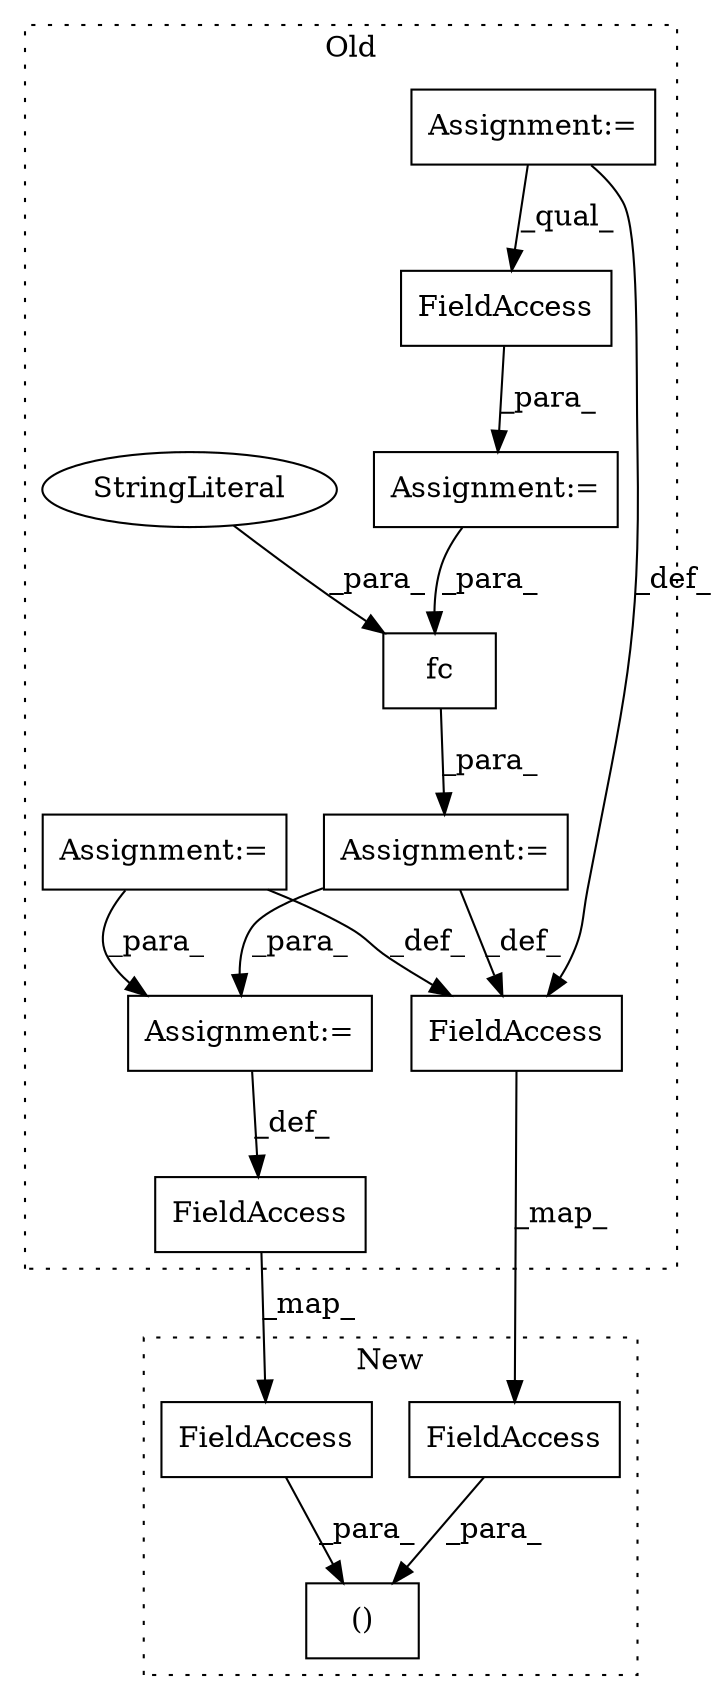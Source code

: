 digraph G {
subgraph cluster0 {
1 [label="fc" a="32" s="1954,1969" l="3,1" shape="box"];
3 [label="Assignment:=" a="7" s="2685" l="1" shape="box"];
4 [label="Assignment:=" a="7" s="1047" l="8" shape="box"];
5 [label="StringLiteral" a="45" s="1960" l="4" shape="ellipse"];
6 [label="Assignment:=" a="7" s="1273" l="2" shape="box"];
7 [label="Assignment:=" a="7" s="1953" l="1" shape="box"];
9 [label="FieldAccess" a="22" s="2678" l="7" shape="box"];
10 [label="FieldAccess" a="22" s="1481" l="10" shape="box"];
11 [label="Assignment:=" a="7" s="1480" l="1" shape="box"];
13 [label="FieldAccess" a="22" s="2044" l="7" shape="box"];
label = "Old";
style="dotted";
}
subgraph cluster1 {
2 [label="()" a="106" s="1999" l="27" shape="box"];
8 [label="FieldAccess" a="22" s="2019" l="7" shape="box"];
12 [label="FieldAccess" a="22" s="1999" l="7" shape="box"];
label = "New";
style="dotted";
}
1 -> 7 [label="_para_"];
3 -> 9 [label="_def_"];
4 -> 10 [label="_qual_"];
4 -> 13 [label="_def_"];
5 -> 1 [label="_para_"];
6 -> 13 [label="_def_"];
6 -> 3 [label="_para_"];
7 -> 13 [label="_def_"];
7 -> 3 [label="_para_"];
8 -> 2 [label="_para_"];
9 -> 8 [label="_map_"];
10 -> 11 [label="_para_"];
11 -> 1 [label="_para_"];
12 -> 2 [label="_para_"];
13 -> 12 [label="_map_"];
}